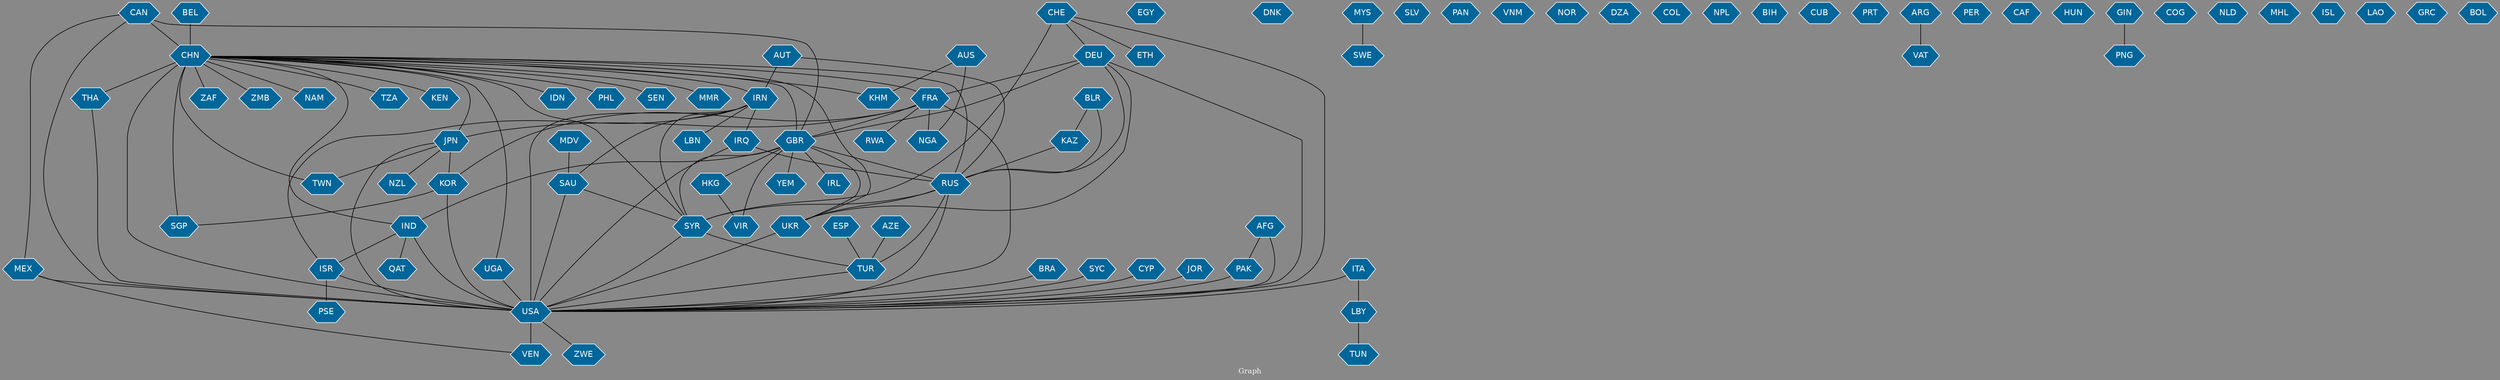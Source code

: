 // Countries together in item graph
graph {
	graph [bgcolor="#888888" fontcolor=white fontsize=12 label="Graph" outputorder=edgesfirst overlap=prism]
	node [color=white fillcolor="#006699" fontcolor=white fontname=Helvetica shape=hexagon style=filled]
	edge [arrowhead=open color=black fontcolor=white fontname=Courier fontsize=12]
		AFG [label=AFG]
		USA [label=USA]
		IRN [label=IRN]
		GBR [label=GBR]
		MEX [label=MEX]
		SYR [label=SYR]
		CHN [label=CHN]
		UKR [label=UKR]
		CAN [label=CAN]
		EGY [label=EGY]
		THA [label=THA]
		TUR [label=TUR]
		DEU [label=DEU]
		RUS [label=RUS]
		DNK [label=DNK]
		MYS [label=MYS]
		SWE [label=SWE]
		SLV [label=SLV]
		PAN [label=PAN]
		ITA [label=ITA]
		BRA [label=BRA]
		VEN [label=VEN]
		FRA [label=FRA]
		CHE [label=CHE]
		JPN [label=JPN]
		IDN [label=IDN]
		PHL [label=PHL]
		SEN [label=SEN]
		ISR [label=ISR]
		IRQ [label=IRQ]
		IND [label=IND]
		SYC [label=SYC]
		MMR [label=MMR]
		YEM [label=YEM]
		VNM [label=VNM]
		KHM [label=KHM]
		NOR [label=NOR]
		TUN [label=TUN]
		ETH [label=ETH]
		TWN [label=TWN]
		KOR [label=KOR]
		DZA [label=DZA]
		QAT [label=QAT]
		COL [label=COL]
		AUS [label=AUS]
		RWA [label=RWA]
		PSE [label=PSE]
		NPL [label=NPL]
		ESP [label=ESP]
		MDV [label=MDV]
		SAU [label=SAU]
		AUT [label=AUT]
		LBY [label=LBY]
		BIH [label=BIH]
		UGA [label=UGA]
		NGA [label=NGA]
		CUB [label=CUB]
		PRT [label=PRT]
		BEL [label=BEL]
		HKG [label=HKG]
		VAT [label=VAT]
		PER [label=PER]
		CYP [label=CYP]
		AZE [label=AZE]
		IRL [label=IRL]
		ZAF [label=ZAF]
		PAK [label=PAK]
		CAF [label=CAF]
		VIR [label=VIR]
		HUN [label=HUN]
		NZL [label=NZL]
		ZMB [label=ZMB]
		NAM [label=NAM]
		SGP [label=SGP]
		LBN [label=LBN]
		GIN [label=GIN]
		PNG [label=PNG]
		JOR [label=JOR]
		TZA [label=TZA]
		KEN [label=KEN]
		COG [label=COG]
		NLD [label=NLD]
		ZWE [label=ZWE]
		ARG [label=ARG]
		MHL [label=MHL]
		KAZ [label=KAZ]
		BLR [label=BLR]
		ISL [label=ISL]
		LAO [label=LAO]
		GRC [label=GRC]
		BOL [label=BOL]
			CHN -- TZA [weight=1]
			SYR -- TUR [weight=1]
			MEX -- VEN [weight=1]
			CAN -- USA [weight=2]
			GIN -- PNG [weight=1]
			GBR -- YEM [weight=2]
			THA -- USA [weight=2]
			RUS -- TUR [weight=2]
			CAN -- GBR [weight=1]
			CHE -- SYR [weight=7]
			CHN -- THA [weight=4]
			DEU -- GBR [weight=5]
			AFG -- USA [weight=5]
			BRA -- USA [weight=1]
			ARG -- VAT [weight=1]
			CHE -- USA [weight=1]
			MYS -- SWE [weight=1]
			SYC -- USA [weight=1]
			IRN -- ISR [weight=1]
			CHE -- ETH [weight=3]
			CHN -- ZAF [weight=1]
			GBR -- VIR [weight=1]
			CHN -- UGA [weight=1]
			JPN -- TWN [weight=5]
			TUR -- USA [weight=1]
			CHN -- KEN [weight=1]
			AUT -- IRN [weight=1]
			SAU -- SYR [weight=1]
			JPN -- NZL [weight=1]
			AUS -- KHM [weight=1]
			AUT -- RUS [weight=1]
			DEU -- RUS [weight=1]
			CHN -- SEN [weight=3]
			KOR -- USA [weight=1]
			CHN -- USA [weight=52]
			CHN -- NAM [weight=1]
			ESP -- TUR [weight=1]
			CHN -- GBR [weight=7]
			CHN -- IDN [weight=1]
			BLR -- RUS [weight=1]
			IND -- USA [weight=3]
			UGA -- USA [weight=4]
			CHN -- IND [weight=2]
			GBR -- HKG [weight=1]
			CHN -- TWN [weight=4]
			AZE -- TUR [weight=1]
			IRQ -- RUS [weight=1]
			CAN -- CHN [weight=6]
			GBR -- IND [weight=2]
			GBR -- IRL [weight=1]
			CHN -- JPN [weight=21]
			CHE -- DEU [weight=1]
			UKR -- USA [weight=17]
			CHN -- FRA [weight=2]
			ISR -- USA [weight=4]
			HKG -- VIR [weight=1]
			BEL -- CHN [weight=5]
			GBR -- RUS [weight=1]
			IRN -- SYR [weight=1]
			LBY -- TUN [weight=1]
			GBR -- SYR [weight=2]
			CHN -- ZMB [weight=1]
			IND -- ISR [weight=1]
			FRA -- USA [weight=12]
			DEU -- FRA [weight=1]
			ISR -- PSE [weight=2]
			FRA -- GBR [weight=1]
			PAK -- USA [weight=2]
			IRN -- IRQ [weight=2]
			CHN -- KHM [weight=2]
			IND -- QAT [weight=2]
			CHN -- MMR [weight=2]
			CHN -- SGP [weight=1]
			JPN -- USA [weight=4]
			MEX -- USA [weight=4]
			CHN -- PHL [weight=6]
			CHN -- UKR [weight=1]
			RUS -- UKR [weight=22]
			ITA -- USA [weight=1]
			IRN -- USA [weight=10]
			IRN -- SAU [weight=1]
			MDV -- SAU [weight=2]
			AUS -- NGA [weight=2]
			USA -- ZWE [weight=1]
			FRA -- JPN [weight=1]
			SYR -- USA [weight=4]
			DEU -- UKR [weight=4]
			KAZ -- RUS [weight=1]
			ITA -- LBY [weight=1]
			IRQ -- USA [weight=4]
			CHN -- IRN [weight=1]
			BLR -- KAZ [weight=1]
			JPN -- KOR [weight=3]
			KOR -- SGP [weight=1]
			GBR -- UKR [weight=1]
			CHN -- RUS [weight=6]
			RUS -- USA [weight=15]
			CAN -- MEX [weight=1]
			DEU -- USA [weight=3]
			USA -- VEN [weight=7]
			CYP -- USA [weight=1]
			FRA -- NGA [weight=1]
			RUS -- SYR [weight=10]
			CHN -- SYR [weight=3]
			JOR -- USA [weight=1]
			FRA -- KOR [weight=1]
			FRA -- RWA [weight=3]
			AFG -- PAK [weight=2]
			IRN -- LBN [weight=1]
			SAU -- USA [weight=1]
}